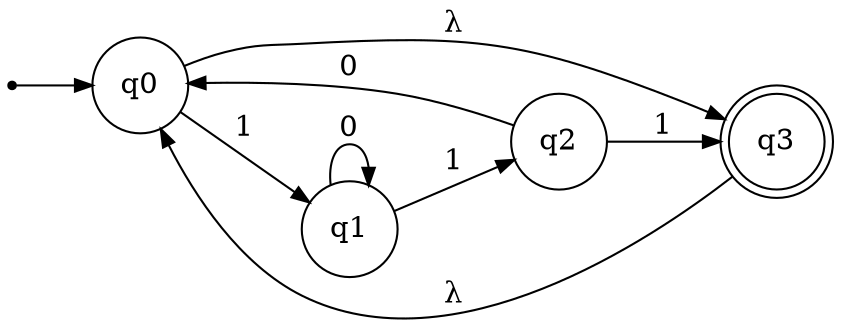 digraph {
	ranksep=0.5 size="(8, 8)"
	rankdir=LR
	Initial [label="" fontsize=14.0 shape=point]
	q0 [fontsize=14.0 shape=circle]
	q1 [fontsize=14.0 shape=circle]
	q2 [fontsize=14.0 shape=circle]
	q3 [fontsize=14.0 shape=doublecircle]
	Initial -> q0 [arrowsize=0.85]
	q0 -> q3 [label=" λ " arrowsize=0.85 fontsize=14.0]
	q0 -> q1 [label=" 1 " arrowsize=0.85 fontsize=14.0]
	q1 -> q1 [label=" 0 " arrowsize=0.85 fontsize=14.0]
	q1 -> q2 [label=" 1 " arrowsize=0.85 fontsize=14.0]
	q2 -> q0 [label=" 0 " arrowsize=0.85 fontsize=14.0]
	q2 -> q3 [label=" 1 " arrowsize=0.85 fontsize=14.0]
	q3 -> q0 [label=" λ " arrowsize=0.85 fontsize=14.0]
}
